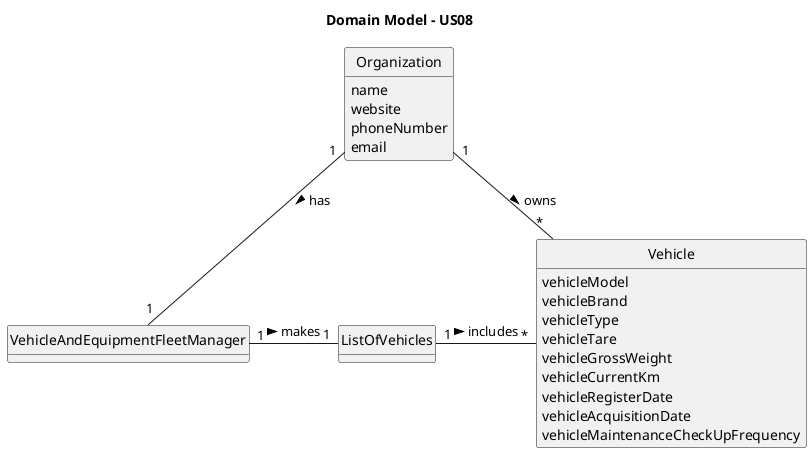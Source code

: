 @startuml
skinparam monochrome true
skinparam packageStyle rectangle
skinparam shadowing false

'left to right direction

skinparam classAttributeIconSize 0

hide circle
hide methods

title Domain Model - US08

class Organization {
    name
    website
    phoneNumber
    email
}

class VehicleAndEquipmentFleetManager{
}

class Vehicle {
    vehicleModel
    vehicleBrand
    vehicleType
    vehicleTare
    vehicleGrossWeight
    vehicleCurrentKm
    vehicleRegisterDate
    vehicleAcquisitionDate
    vehicleMaintenanceCheckUpFrequency
}

class ListOfVehicles {
}

'class User {
'    name
'    email
'    password
'}

Organization "1" -- "1" VehicleAndEquipmentFleetManager : has >
Organization "1" -- "*" Vehicle : owns >
ListOfVehicles "1" - "*" Vehicle : includes >
VehicleAndEquipmentFleetManager "1" - "1" ListOfVehicles : makes >

@enduml